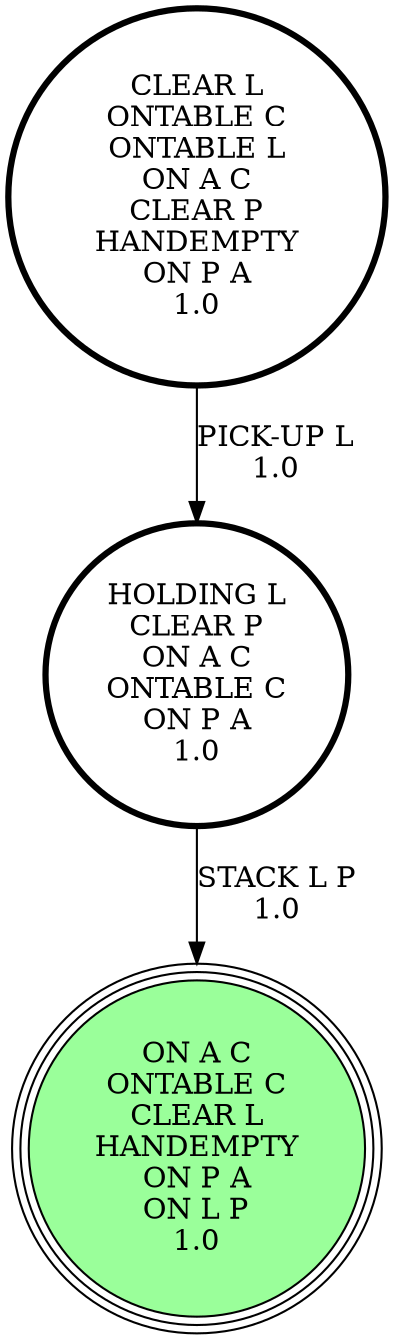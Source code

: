 digraph {
"CLEAR L\nONTABLE C\nONTABLE L\nON A C\nCLEAR P\nHANDEMPTY\nON P A\n1.0\n" -> "HOLDING L\nCLEAR P\nON A C\nONTABLE C\nON P A\n1.0\n"[label="PICK-UP L\n1.0\n"];
"HOLDING L\nCLEAR P\nON A C\nONTABLE C\nON P A\n1.0\n" -> "ON A C\nONTABLE C\nCLEAR L\nHANDEMPTY\nON P A\nON L P\n1.0\n"[label="STACK L P\n1.0\n"];
"ON A C\nONTABLE C\nCLEAR L\nHANDEMPTY\nON P A\nON L P\n1.0\n" [shape=circle, style=filled, fillcolor=palegreen1, peripheries=3];
"CLEAR L\nONTABLE C\nONTABLE L\nON A C\nCLEAR P\nHANDEMPTY\nON P A\n1.0\n" [shape=circle, penwidth=3];
"HOLDING L\nCLEAR P\nON A C\nONTABLE C\nON P A\n1.0\n" [shape=circle, penwidth=3];
"ON A C\nONTABLE C\nCLEAR L\nHANDEMPTY\nON P A\nON L P\n1.0\n" [shape=circle, style=filled, fillcolor=palegreen1, peripheries=3];
}
